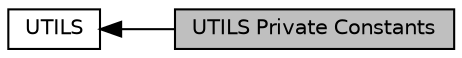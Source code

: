 digraph "UTILS Private Constants"
{
  edge [fontname="Helvetica",fontsize="10",labelfontname="Helvetica",labelfontsize="10"];
  node [fontname="Helvetica",fontsize="10",shape=record];
  rankdir=LR;
  Node1 [label="UTILS",height=0.2,width=0.4,color="black", fillcolor="white", style="filled",URL="$group___u_t_i_l_s___l_l.html"];
  Node0 [label="UTILS Private Constants",height=0.2,width=0.4,color="black", fillcolor="grey75", style="filled", fontcolor="black"];
  Node1->Node0 [shape=plaintext, dir="back", style="solid"];
}

